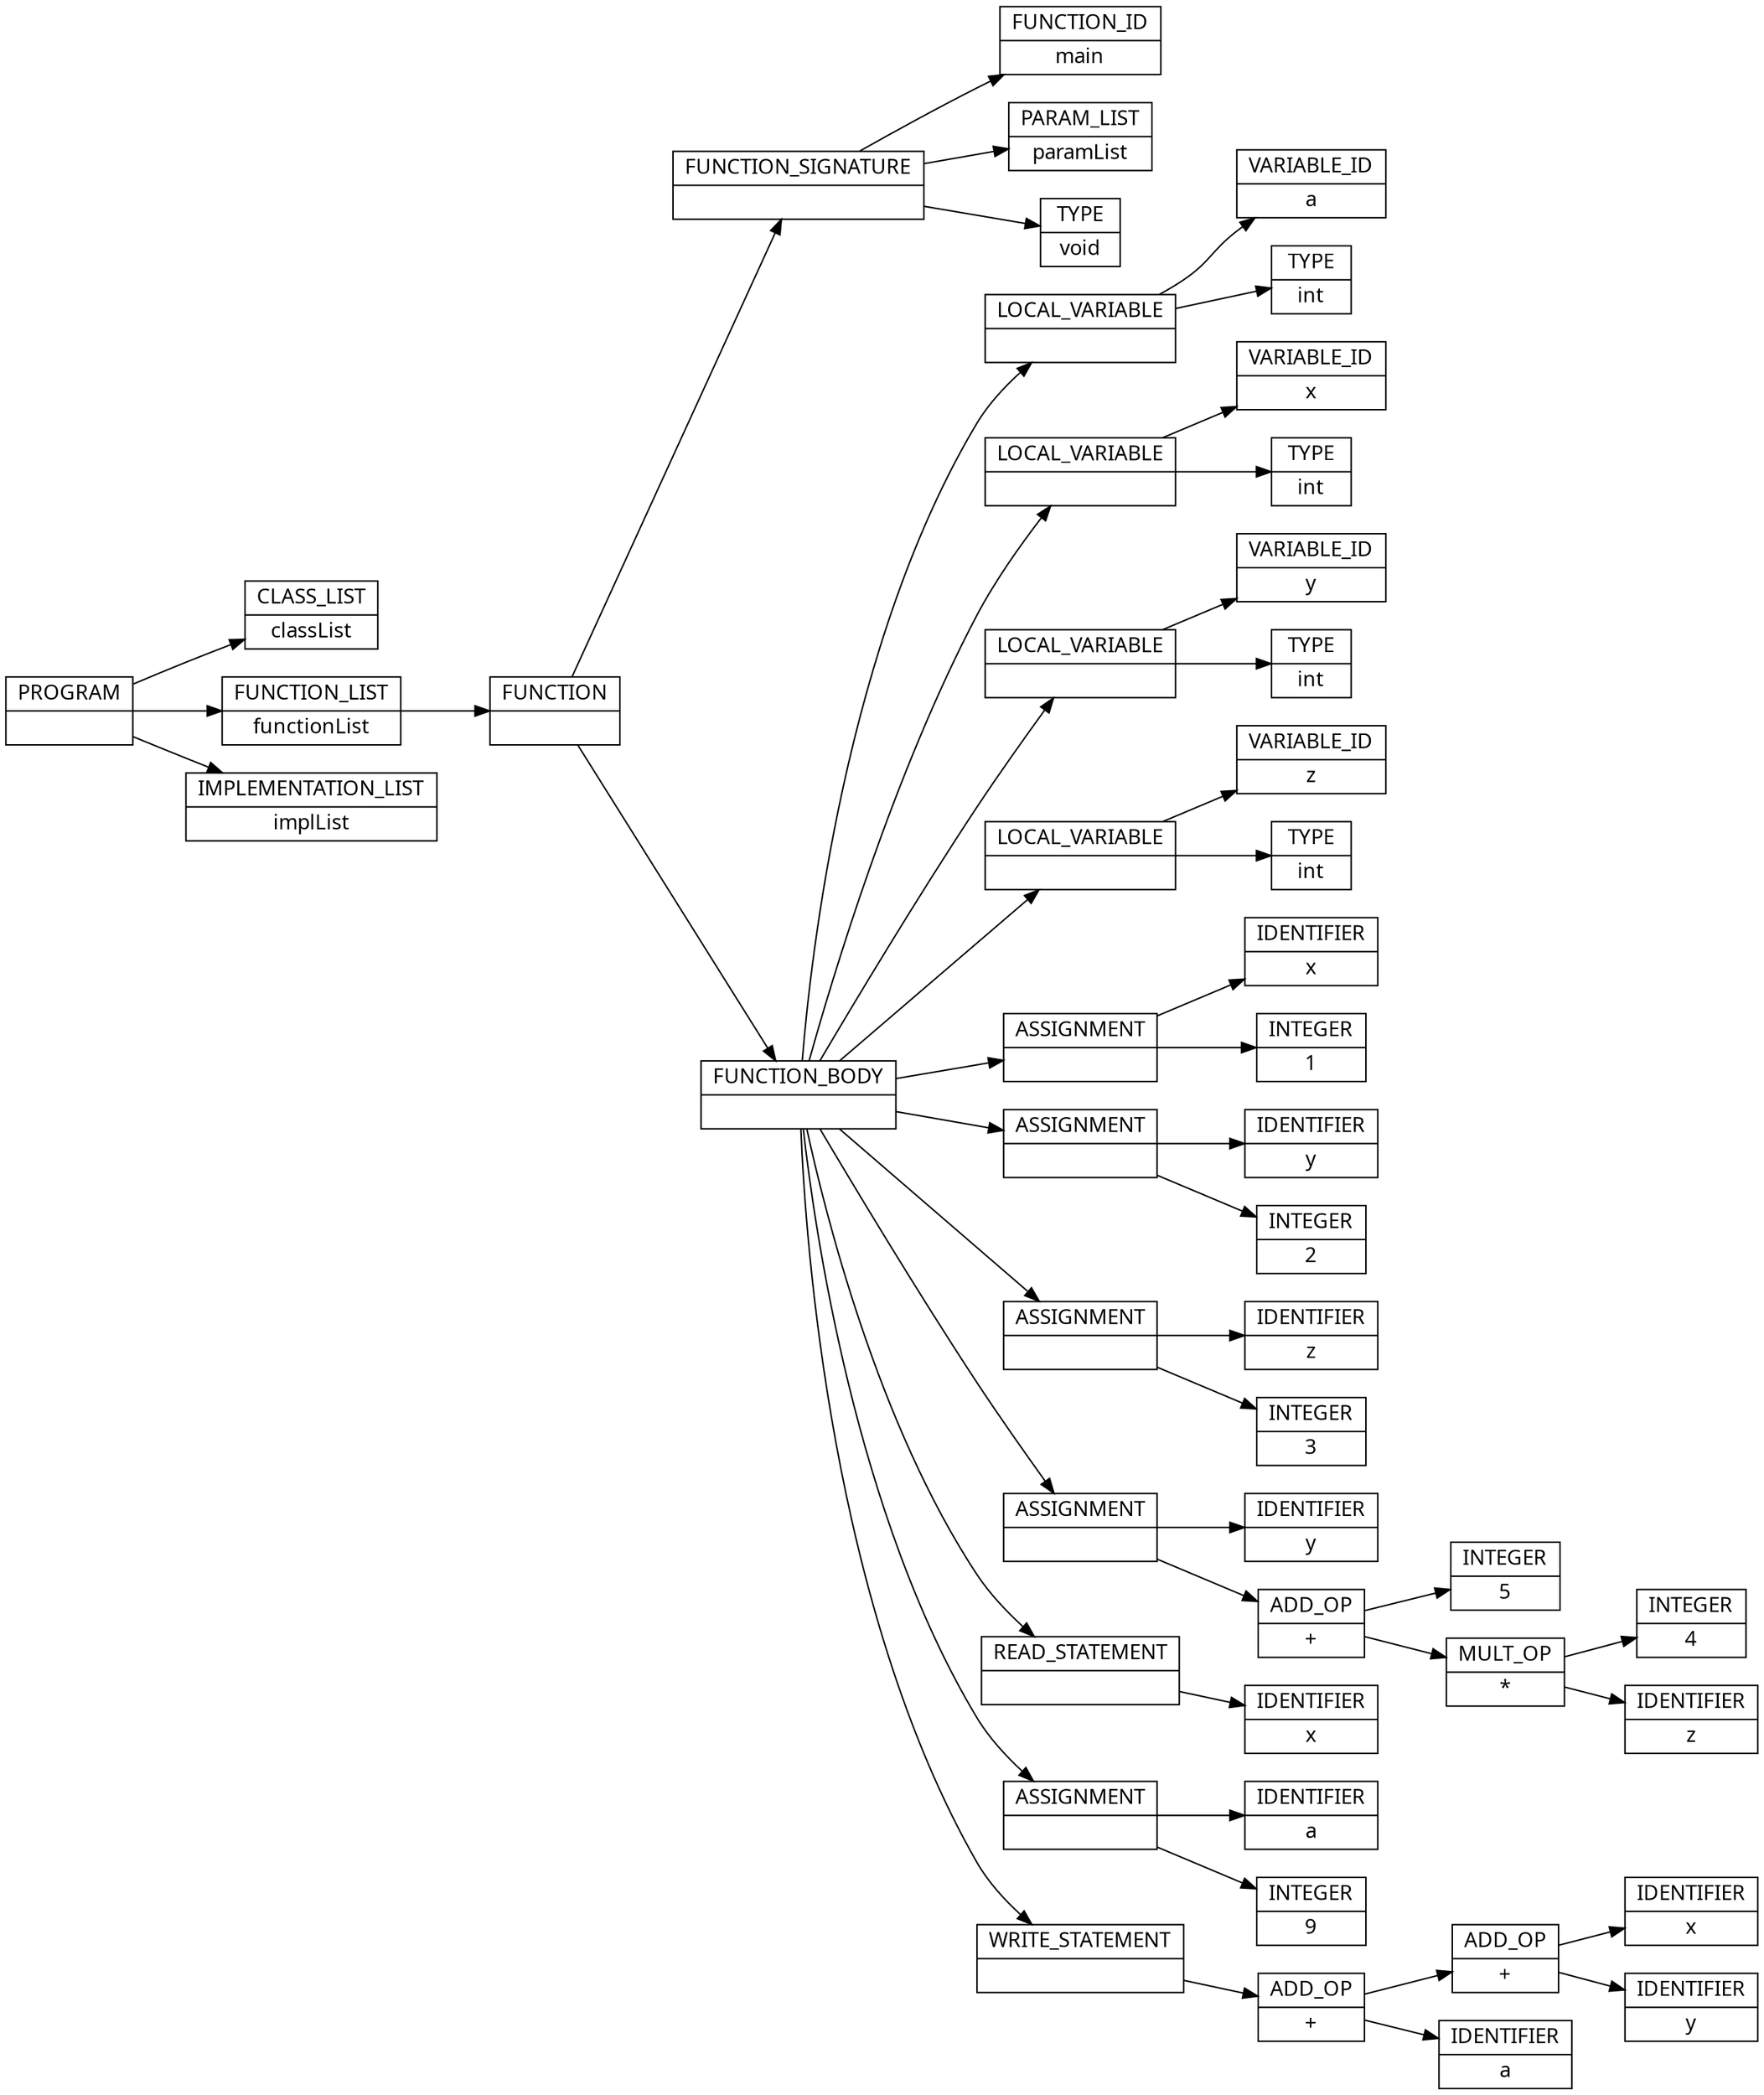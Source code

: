 digraph AST {
  node [shape=record];
    node [fontname=Sans];charset="UTF-8" splines=true splines=spline rankdir =LR
  node3 [label="PROGRAM |  "];
  node2 [label="CLASS_LIST | classList "];
  node1 [label="FUNCTION_LIST | functionList "];
  node53 [label="FUNCTION |  "];
  node7 [label="FUNCTION_SIGNATURE |  "];
  node4 [label="FUNCTION_ID | main "];
  node5 [label="PARAM_LIST | paramList "];
  node6 [label="TYPE | void "];
  node8 [label="FUNCTION_BODY |  "];
  node11 [label="LOCAL_VARIABLE |  "];
  node9 [label="VARIABLE_ID | a "];
  node10 [label="TYPE | int "];
  node14 [label="LOCAL_VARIABLE |  "];
  node12 [label="VARIABLE_ID | x "];
  node13 [label="TYPE | int "];
  node17 [label="LOCAL_VARIABLE |  "];
  node15 [label="VARIABLE_ID | y "];
  node16 [label="TYPE | int "];
  node20 [label="LOCAL_VARIABLE |  "];
  node18 [label="VARIABLE_ID | z "];
  node19 [label="TYPE | int "];
  node24 [label="ASSIGNMENT |  "];
  node21 [label="IDENTIFIER | x "];
  node23 [label="INTEGER | 1 "];
  node28 [label="ASSIGNMENT |  "];
  node25 [label="IDENTIFIER | y "];
  node27 [label="INTEGER | 2 "];
  node32 [label="ASSIGNMENT |  "];
  node29 [label="IDENTIFIER | z "];
  node31 [label="INTEGER | 3 "];
  node40 [label="ASSIGNMENT |  "];
  node33 [label="IDENTIFIER | y "];
  node36 [label="ADD_OP | + "];
  node35 [label="INTEGER | 5 "];
  node38 [label="MULT_OP | * "];
  node37 [label="INTEGER | 4 "];
  node39 [label="IDENTIFIER | z "];
  node42 [label="READ_STATEMENT |  "];
  node41 [label="IDENTIFIER | x "];
  node46 [label="ASSIGNMENT |  "];
  node43 [label="IDENTIFIER | a "];
  node45 [label="INTEGER | 9 "];
  node52 [label="WRITE_STATEMENT |  "];
  node50 [label="ADD_OP | + "];
  node48 [label="ADD_OP | + "];
  node47 [label="IDENTIFIER | x "];
  node49 [label="IDENTIFIER | y "];
  node51 [label="IDENTIFIER | a "];
  node0 [label="IMPLEMENTATION_LIST | implList "];
  node3 -> node2;
  node3 -> node1;
  node1 -> node53;
  node53 -> node7;
  node7 -> node4;
  node7 -> node5;
  node7 -> node6;
  node53 -> node8;
  node8 -> node11;
  node11 -> node9;
  node11 -> node10;
  node8 -> node14;
  node14 -> node12;
  node14 -> node13;
  node8 -> node17;
  node17 -> node15;
  node17 -> node16;
  node8 -> node20;
  node20 -> node18;
  node20 -> node19;
  node8 -> node24;
  node24 -> node21;
  node24 -> node23;
  node8 -> node28;
  node28 -> node25;
  node28 -> node27;
  node8 -> node32;
  node32 -> node29;
  node32 -> node31;
  node8 -> node40;
  node40 -> node33;
  node40 -> node36;
  node36 -> node35;
  node36 -> node38;
  node38 -> node37;
  node38 -> node39;
  node8 -> node42;
  node42 -> node41;
  node8 -> node46;
  node46 -> node43;
  node46 -> node45;
  node8 -> node52;
  node52 -> node50;
  node50 -> node48;
  node48 -> node47;
  node48 -> node49;
  node50 -> node51;
  node3 -> node0;
}
